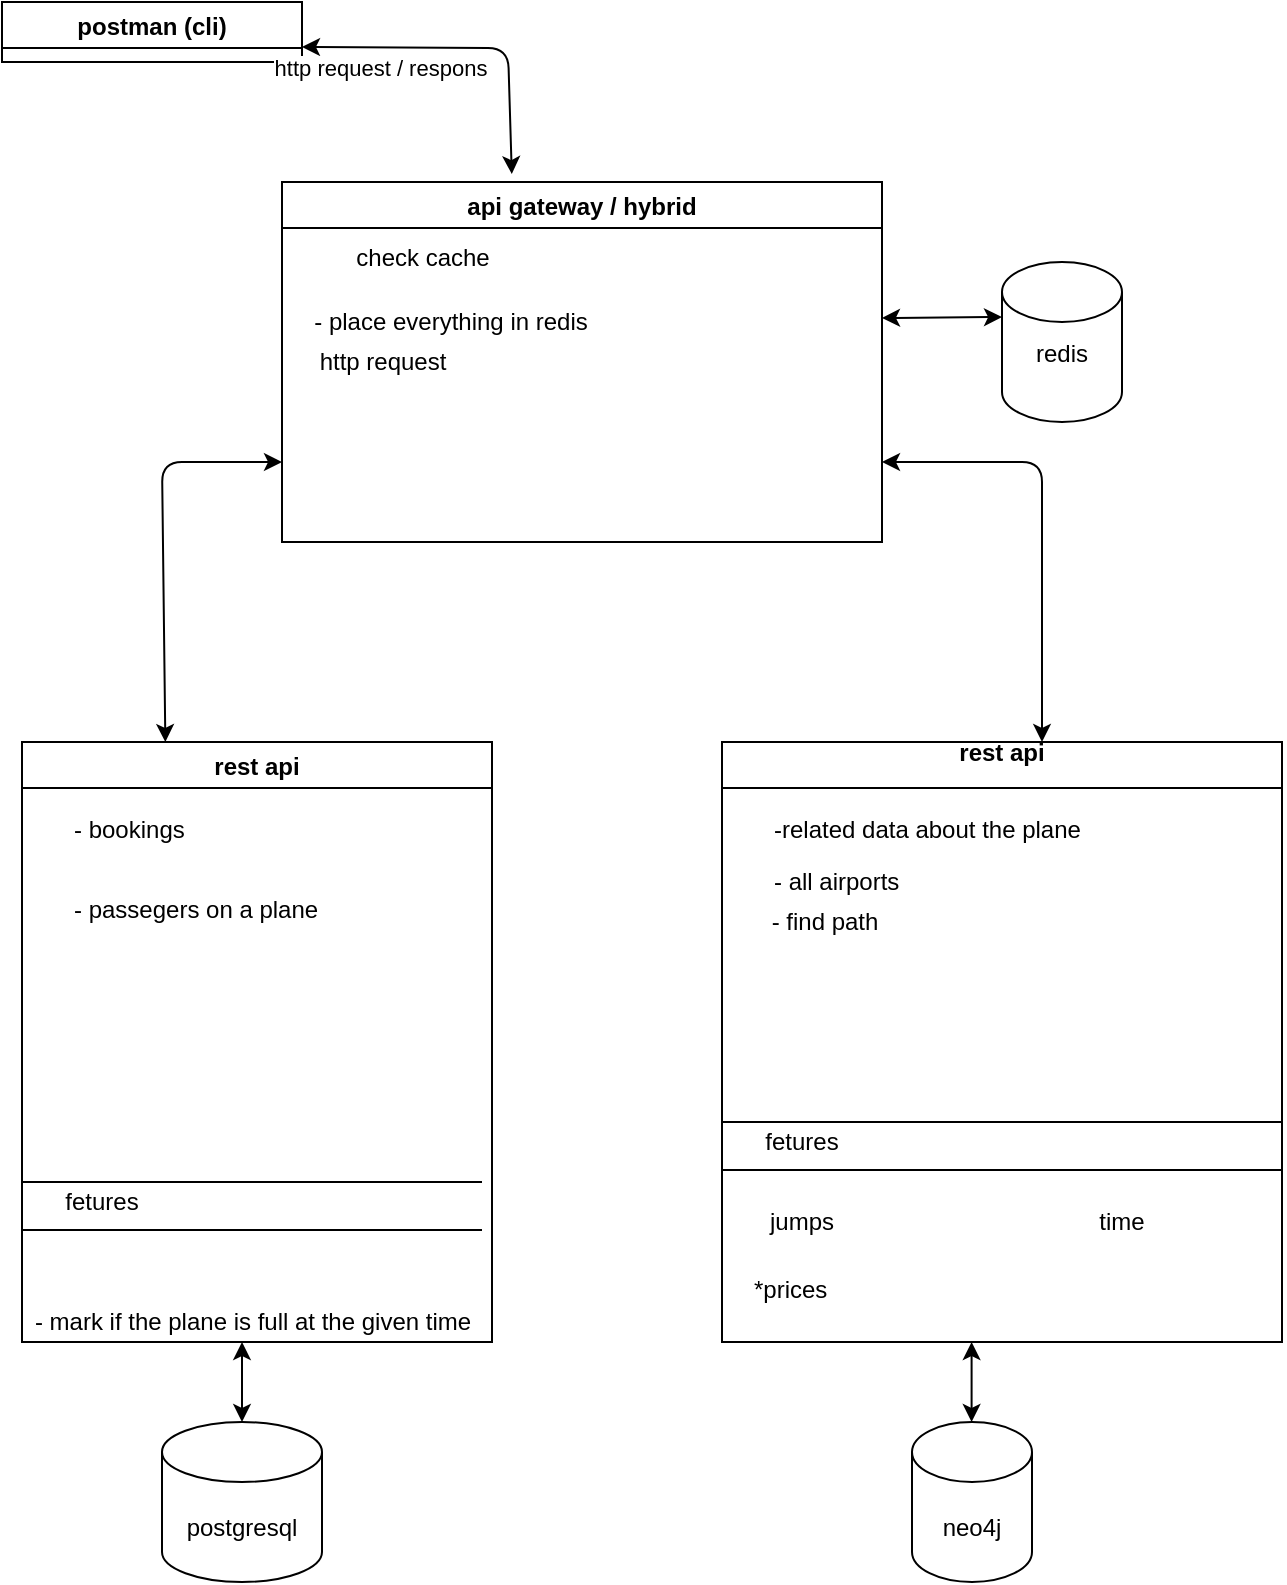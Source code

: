<mxfile version="14.6.13" type="device"><diagram id="BEbUfnLFew2Vs6WaJLeZ" name="Page-1"><mxGraphModel dx="1980" dy="636" grid="1" gridSize="10" guides="1" tooltips="1" connect="1" arrows="1" fold="1" page="1" pageScale="1" pageWidth="827" pageHeight="1169" math="0" shadow="0"><root><mxCell id="0"/><mxCell id="1" parent="0"/><mxCell id="WmZ6RBXj5BNziyRKog1l-2" value="rest api" style="swimlane;" vertex="1" parent="1"><mxGeometry x="-790" y="380" width="235" height="300" as="geometry"/></mxCell><mxCell id="WmZ6RBXj5BNziyRKog1l-24" value="- bookings" style="text;strokeColor=none;fillColor=none;align=left;verticalAlign=top;spacingLeft=4;spacingRight=4;overflow=hidden;rotatable=0;points=[[0,0.5],[1,0.5]];portConstraint=eastwest;" vertex="1" parent="WmZ6RBXj5BNziyRKog1l-2"><mxGeometry x="20" y="30" width="160" height="26" as="geometry"/></mxCell><mxCell id="WmZ6RBXj5BNziyRKog1l-25" value="- passegers on a plane " style="text;strokeColor=none;fillColor=none;align=left;verticalAlign=top;spacingLeft=4;spacingRight=4;overflow=hidden;rotatable=0;points=[[0,0.5],[1,0.5]];portConstraint=eastwest;" vertex="1" parent="WmZ6RBXj5BNziyRKog1l-2"><mxGeometry x="20" y="70" width="170" height="26" as="geometry"/></mxCell><mxCell id="WmZ6RBXj5BNziyRKog1l-39" value="- mark if the plane is full at the given time" style="text;html=1;align=center;verticalAlign=middle;resizable=0;points=[];autosize=1;strokeColor=none;" vertex="1" parent="WmZ6RBXj5BNziyRKog1l-2"><mxGeometry x="-5" y="280" width="240" height="20" as="geometry"/></mxCell><mxCell id="WmZ6RBXj5BNziyRKog1l-3" value="rest api&#xA;" style="swimlane;" vertex="1" parent="1"><mxGeometry x="-440" y="380" width="280" height="300" as="geometry"/></mxCell><mxCell id="WmZ6RBXj5BNziyRKog1l-27" value="-related data about the plane" style="text;strokeColor=none;fillColor=none;align=left;verticalAlign=top;spacingLeft=4;spacingRight=4;overflow=hidden;rotatable=0;points=[[0,0.5],[1,0.5]];portConstraint=eastwest;" vertex="1" parent="WmZ6RBXj5BNziyRKog1l-3"><mxGeometry x="20" y="30" width="220" height="26" as="geometry"/></mxCell><mxCell id="WmZ6RBXj5BNziyRKog1l-28" value="- all airports" style="text;strokeColor=none;fillColor=none;align=left;verticalAlign=top;spacingLeft=4;spacingRight=4;overflow=hidden;rotatable=0;points=[[0,0.5],[1,0.5]];portConstraint=eastwest;" vertex="1" parent="WmZ6RBXj5BNziyRKog1l-3"><mxGeometry x="20" y="56" width="190" height="26" as="geometry"/></mxCell><mxCell id="WmZ6RBXj5BNziyRKog1l-29" value="*prices" style="text;strokeColor=none;fillColor=none;align=left;verticalAlign=top;spacingLeft=4;spacingRight=4;overflow=hidden;rotatable=0;points=[[0,0.5],[1,0.5]];portConstraint=eastwest;" vertex="1" parent="WmZ6RBXj5BNziyRKog1l-3"><mxGeometry x="10" y="260" width="200" height="26" as="geometry"/></mxCell><mxCell id="WmZ6RBXj5BNziyRKog1l-42" value="jumps" style="text;html=1;strokeColor=none;fillColor=none;align=center;verticalAlign=middle;whiteSpace=wrap;rounded=0;" vertex="1" parent="WmZ6RBXj5BNziyRKog1l-3"><mxGeometry x="20" y="230" width="40" height="20" as="geometry"/></mxCell><mxCell id="WmZ6RBXj5BNziyRKog1l-43" value="time" style="text;html=1;strokeColor=none;fillColor=none;align=center;verticalAlign=middle;whiteSpace=wrap;rounded=0;" vertex="1" parent="WmZ6RBXj5BNziyRKog1l-3"><mxGeometry x="180" y="230" width="40" height="20" as="geometry"/></mxCell><mxCell id="WmZ6RBXj5BNziyRKog1l-63" value="&lt;div&gt;- find path&lt;/div&gt;" style="text;html=1;strokeColor=none;fillColor=none;align=center;verticalAlign=middle;whiteSpace=wrap;rounded=0;" vertex="1" parent="WmZ6RBXj5BNziyRKog1l-3"><mxGeometry x="-30" y="80" width="163" height="20" as="geometry"/></mxCell><mxCell id="WmZ6RBXj5BNziyRKog1l-4" value="api gateway / hybrid" style="swimlane;startSize=23;" vertex="1" parent="1"><mxGeometry x="-660" y="100" width="300" height="180" as="geometry"/></mxCell><mxCell id="WmZ6RBXj5BNziyRKog1l-37" value="&lt;div&gt;check cache&lt;/div&gt;&lt;div&gt;&lt;br&gt;&lt;/div&gt;" style="text;html=1;align=center;verticalAlign=middle;resizable=0;points=[];autosize=1;strokeColor=none;" vertex="1" parent="WmZ6RBXj5BNziyRKog1l-4"><mxGeometry x="30" y="30" width="80" height="30" as="geometry"/></mxCell><mxCell id="WmZ6RBXj5BNziyRKog1l-60" value="- place everything in redis" style="text;html=1;align=center;verticalAlign=middle;resizable=0;points=[];autosize=1;strokeColor=none;" vertex="1" parent="WmZ6RBXj5BNziyRKog1l-4"><mxGeometry x="9" y="60" width="150" height="20" as="geometry"/></mxCell><mxCell id="WmZ6RBXj5BNziyRKog1l-6" value="neo4j" style="shape=cylinder3;whiteSpace=wrap;html=1;boundedLbl=1;backgroundOutline=1;size=15;" vertex="1" parent="1"><mxGeometry x="-345" y="720" width="60" height="80" as="geometry"/></mxCell><mxCell id="WmZ6RBXj5BNziyRKog1l-7" value="&lt;div&gt;redis&lt;/div&gt;&lt;div&gt;&lt;br&gt;&lt;/div&gt;" style="shape=cylinder3;whiteSpace=wrap;html=1;boundedLbl=1;backgroundOutline=1;size=15;" vertex="1" parent="1"><mxGeometry x="-300" y="140" width="60" height="80" as="geometry"/></mxCell><mxCell id="WmZ6RBXj5BNziyRKog1l-10" value="" style="endArrow=classic;startArrow=classic;html=1;" edge="1" parent="1"><mxGeometry width="50" height="50" relative="1" as="geometry"><mxPoint x="-280" y="380" as="sourcePoint"/><mxPoint x="-360" y="240" as="targetPoint"/><Array as="points"><mxPoint x="-280" y="240"/><mxPoint x="-310" y="240"/></Array></mxGeometry></mxCell><mxCell id="WmZ6RBXj5BNziyRKog1l-12" value="" style="endArrow=classic;startArrow=classic;html=1;exitX=0.305;exitY=0;exitDx=0;exitDy=0;exitPerimeter=0;" edge="1" parent="1" source="WmZ6RBXj5BNziyRKog1l-2"><mxGeometry width="50" height="50" relative="1" as="geometry"><mxPoint x="-260" y="390" as="sourcePoint"/><mxPoint x="-660" y="240" as="targetPoint"/><Array as="points"><mxPoint x="-720" y="240"/></Array></mxGeometry></mxCell><mxCell id="WmZ6RBXj5BNziyRKog1l-13" value="postgresql" style="shape=cylinder3;whiteSpace=wrap;html=1;boundedLbl=1;backgroundOutline=1;size=15;" vertex="1" parent="1"><mxGeometry x="-720" y="720" width="80" height="80" as="geometry"/></mxCell><mxCell id="WmZ6RBXj5BNziyRKog1l-21" value="" style="endArrow=classic;startArrow=classic;html=1;exitX=0.5;exitY=0;exitDx=0;exitDy=0;exitPerimeter=0;" edge="1" parent="1" source="WmZ6RBXj5BNziyRKog1l-13"><mxGeometry width="50" height="50" relative="1" as="geometry"><mxPoint x="-670" y="720" as="sourcePoint"/><mxPoint x="-680" y="680" as="targetPoint"/></mxGeometry></mxCell><mxCell id="WmZ6RBXj5BNziyRKog1l-22" value="" style="endArrow=classic;startArrow=classic;html=1;exitX=0.5;exitY=0;exitDx=0;exitDy=0;exitPerimeter=0;" edge="1" parent="1"><mxGeometry width="50" height="50" relative="1" as="geometry"><mxPoint x="-315.2" y="720" as="sourcePoint"/><mxPoint x="-315.2" y="680" as="targetPoint"/></mxGeometry></mxCell><mxCell id="WmZ6RBXj5BNziyRKog1l-23" value="" style="endArrow=classic;startArrow=classic;html=1;entryX=0;entryY=0;entryDx=0;entryDy=27.5;entryPerimeter=0;" edge="1" parent="1" target="WmZ6RBXj5BNziyRKog1l-7"><mxGeometry width="50" height="50" relative="1" as="geometry"><mxPoint x="-360" y="168" as="sourcePoint"/><mxPoint x="-280" y="110" as="targetPoint"/><Array as="points"/></mxGeometry></mxCell><mxCell id="WmZ6RBXj5BNziyRKog1l-33" value="postman (cli)" style="swimlane;" vertex="1" parent="1"><mxGeometry x="-800" y="10" width="150" height="30" as="geometry"/></mxCell><mxCell id="WmZ6RBXj5BNziyRKog1l-34" value="&lt;div&gt;http request / respons&lt;/div&gt;&lt;div&gt;&lt;br&gt;&lt;/div&gt;" style="endArrow=classic;startArrow=classic;html=1;entryX=1;entryY=0.75;entryDx=0;entryDy=0;exitX=0.383;exitY=-0.022;exitDx=0;exitDy=0;exitPerimeter=0;" edge="1" parent="1" source="WmZ6RBXj5BNziyRKog1l-4" target="WmZ6RBXj5BNziyRKog1l-33"><mxGeometry x="0.531" y="17" width="50" height="50" relative="1" as="geometry"><mxPoint x="-530" y="270" as="sourcePoint"/><mxPoint x="-480" y="220" as="targetPoint"/><Array as="points"><mxPoint x="-547" y="33"/></Array><mxPoint as="offset"/></mxGeometry></mxCell><mxCell id="WmZ6RBXj5BNziyRKog1l-41" value="&lt;div&gt;&lt;br&gt;&lt;/div&gt;&lt;div&gt;&lt;br&gt;&lt;/div&gt;" style="text;html=1;align=center;verticalAlign=middle;resizable=0;points=[];autosize=1;strokeColor=none;" vertex="1" parent="1"><mxGeometry x="-420" y="505" width="20" height="30" as="geometry"/></mxCell><mxCell id="WmZ6RBXj5BNziyRKog1l-52" value="" style="endArrow=none;html=1;" edge="1" parent="1"><mxGeometry width="50" height="50" relative="1" as="geometry"><mxPoint x="-440" y="594" as="sourcePoint"/><mxPoint x="-160" y="594" as="targetPoint"/></mxGeometry></mxCell><mxCell id="WmZ6RBXj5BNziyRKog1l-53" value="" style="endArrow=none;html=1;" edge="1" parent="1"><mxGeometry width="50" height="50" relative="1" as="geometry"><mxPoint x="-440" y="570" as="sourcePoint"/><mxPoint x="-160" y="570" as="targetPoint"/></mxGeometry></mxCell><mxCell id="WmZ6RBXj5BNziyRKog1l-54" value="fetures" style="text;html=1;strokeColor=none;fillColor=none;align=center;verticalAlign=middle;whiteSpace=wrap;rounded=0;" vertex="1" parent="1"><mxGeometry x="-420" y="570" width="40" height="20" as="geometry"/></mxCell><mxCell id="WmZ6RBXj5BNziyRKog1l-55" value="" style="endArrow=none;html=1;" edge="1" parent="1"><mxGeometry width="50" height="50" relative="1" as="geometry"><mxPoint x="-790" y="624" as="sourcePoint"/><mxPoint x="-560" y="624" as="targetPoint"/></mxGeometry></mxCell><mxCell id="WmZ6RBXj5BNziyRKog1l-56" value="" style="endArrow=none;html=1;" edge="1" parent="1"><mxGeometry width="50" height="50" relative="1" as="geometry"><mxPoint x="-790" y="600" as="sourcePoint"/><mxPoint x="-560" y="600" as="targetPoint"/></mxGeometry></mxCell><mxCell id="WmZ6RBXj5BNziyRKog1l-57" value="fetures" style="text;html=1;strokeColor=none;fillColor=none;align=center;verticalAlign=middle;whiteSpace=wrap;rounded=0;" vertex="1" parent="1"><mxGeometry x="-770" y="600" width="40" height="20" as="geometry"/></mxCell><mxCell id="WmZ6RBXj5BNziyRKog1l-62" value="http request" style="text;html=1;align=center;verticalAlign=middle;resizable=0;points=[];autosize=1;strokeColor=none;" vertex="1" parent="1"><mxGeometry x="-650" y="180" width="80" height="20" as="geometry"/></mxCell></root></mxGraphModel></diagram></mxfile>